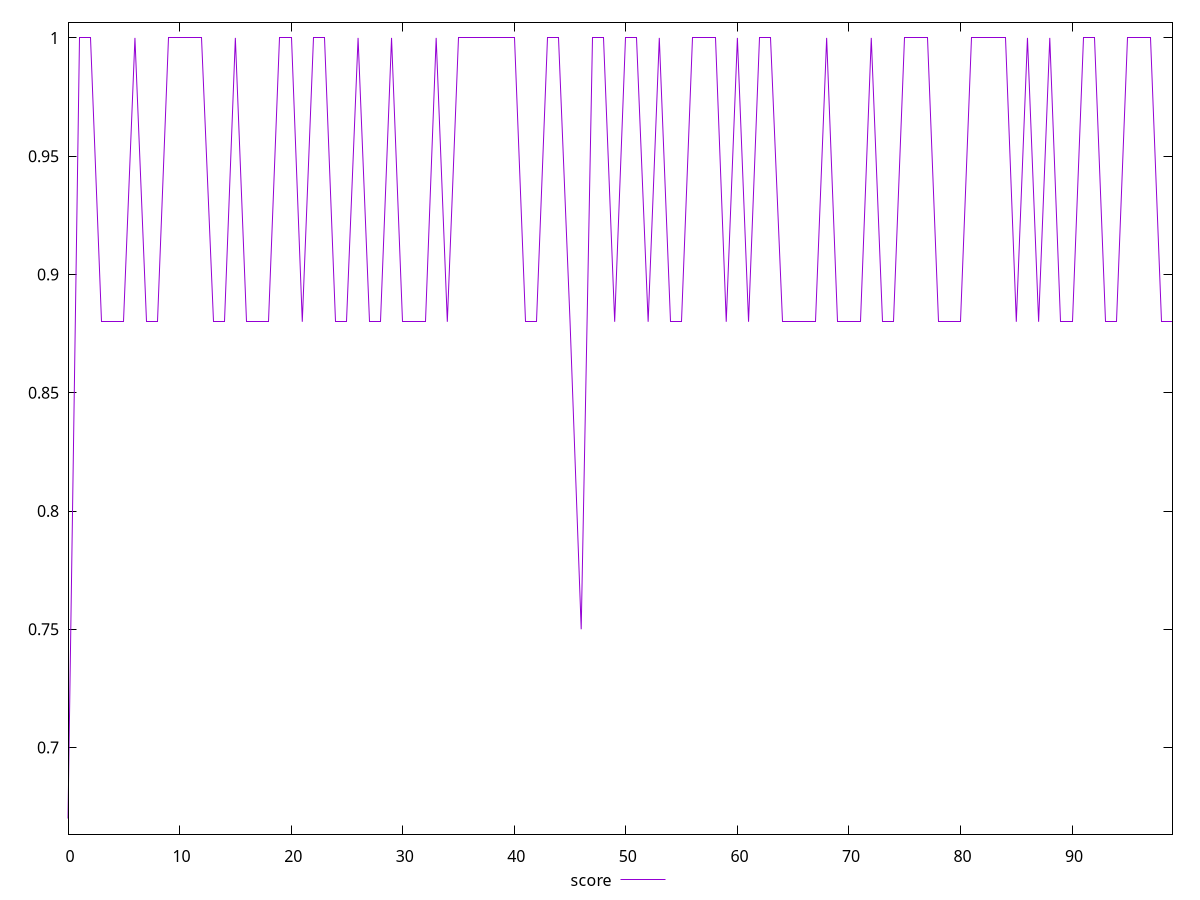 reset

$score <<EOF
0 0.67
1 1
2 1
3 0.88
4 0.88
5 0.88
6 1
7 0.88
8 0.88
9 1
10 1
11 1
12 1
13 0.88
14 0.88
15 1
16 0.88
17 0.88
18 0.88
19 1
20 1
21 0.88
22 1
23 1
24 0.88
25 0.88
26 1
27 0.88
28 0.88
29 1
30 0.88
31 0.88
32 0.88
33 1
34 0.88
35 1
36 1
37 1
38 1
39 1
40 1
41 0.88
42 0.88
43 1
44 1
45 0.88
46 0.75
47 1
48 1
49 0.88
50 1
51 1
52 0.88
53 1
54 0.88
55 0.88
56 1
57 1
58 1
59 0.88
60 1
61 0.88
62 1
63 1
64 0.88
65 0.88
66 0.88
67 0.88
68 1
69 0.88
70 0.88
71 0.88
72 1
73 0.88
74 0.88
75 1
76 1
77 1
78 0.88
79 0.88
80 0.88
81 1
82 1
83 1
84 1
85 0.88
86 1
87 0.88
88 1
89 0.88
90 0.88
91 1
92 1
93 0.88
94 0.88
95 1
96 1
97 1
98 0.88
99 0.88
EOF

set key outside below
set xrange [0:99]
set yrange [0.6634:1.0066]
set trange [0.6634:1.0066]
set terminal svg size 640, 500 enhanced background rgb 'white'
set output "report_00019_2021-02-10T18-14-37.922Z//unused-css-rules/samples/pages+cached+noadtech+nomedia/score/values.svg"

plot $score title "score" with line

reset
